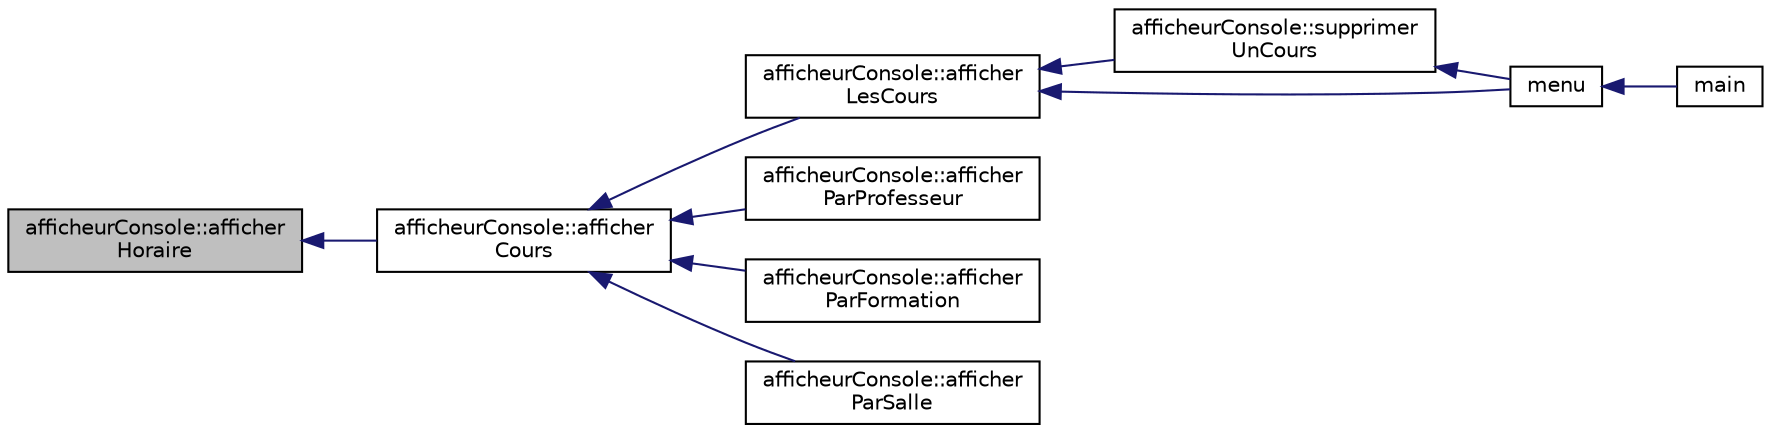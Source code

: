 digraph "afficheurConsole::afficherHoraire"
{
  edge [fontname="Helvetica",fontsize="10",labelfontname="Helvetica",labelfontsize="10"];
  node [fontname="Helvetica",fontsize="10",shape=record];
  rankdir="LR";
  Node80 [label="afficheurConsole::afficher\lHoraire",height=0.2,width=0.4,color="black", fillcolor="grey75", style="filled", fontcolor="black"];
  Node80 -> Node81 [dir="back",color="midnightblue",fontsize="10",style="solid",fontname="Helvetica"];
  Node81 [label="afficheurConsole::afficher\lCours",height=0.2,width=0.4,color="black", fillcolor="white", style="filled",URL="$classafficheur_console.html#adef955f54d12ed2c99311f94920306a4",tooltip="Renvoie dans ost le .......... du cours c. "];
  Node81 -> Node82 [dir="back",color="midnightblue",fontsize="10",style="solid",fontname="Helvetica"];
  Node82 [label="afficheurConsole::afficher\lLesCours",height=0.2,width=0.4,color="black", fillcolor="white", style="filled",URL="$classafficheur_console.html#a259f4fe7ffe96d1ab0a6b5bc01c2f618",tooltip="Renvoie dans ost les cours de la liste de ressources. "];
  Node82 -> Node83 [dir="back",color="midnightblue",fontsize="10",style="solid",fontname="Helvetica"];
  Node83 [label="afficheurConsole::supprimer\lUnCours",height=0.2,width=0.4,color="black", fillcolor="white", style="filled",URL="$classafficheur_console.html#a7ef9576e86f204f1d184a1b4b0556593"];
  Node83 -> Node84 [dir="back",color="midnightblue",fontsize="10",style="solid",fontname="Helvetica"];
  Node84 [label="menu",height=0.2,width=0.4,color="black", fillcolor="white", style="filled",URL="$main_8cpp.html#aaeb94d4bc6770f26e4bcfb2f9fcc9b15"];
  Node84 -> Node85 [dir="back",color="midnightblue",fontsize="10",style="solid",fontname="Helvetica"];
  Node85 [label="main",height=0.2,width=0.4,color="black", fillcolor="white", style="filled",URL="$main_8cpp.html#ae66f6b31b5ad750f1fe042a706a4e3d4"];
  Node82 -> Node84 [dir="back",color="midnightblue",fontsize="10",style="solid",fontname="Helvetica"];
  Node81 -> Node86 [dir="back",color="midnightblue",fontsize="10",style="solid",fontname="Helvetica"];
  Node86 [label="afficheurConsole::afficher\lParProfesseur",height=0.2,width=0.4,color="black", fillcolor="white", style="filled",URL="$classafficheur_console.html#ab79b003631074793d79076c43c1dca30",tooltip="Renvoie dans ost les cours concernant le professeur. "];
  Node81 -> Node87 [dir="back",color="midnightblue",fontsize="10",style="solid",fontname="Helvetica"];
  Node87 [label="afficheurConsole::afficher\lParFormation",height=0.2,width=0.4,color="black", fillcolor="white", style="filled",URL="$classafficheur_console.html#a04f141c9b980d8fe4ff3fe7caaadc1f9",tooltip="Renvoie dans ost les cours concernant la formation. "];
  Node81 -> Node88 [dir="back",color="midnightblue",fontsize="10",style="solid",fontname="Helvetica"];
  Node88 [label="afficheurConsole::afficher\lParSalle",height=0.2,width=0.4,color="black", fillcolor="white", style="filled",URL="$classafficheur_console.html#a38850a957a9c743a783cd957c1bbb408",tooltip="Renvoie dans ost les cours concernant la salle. "];
}

